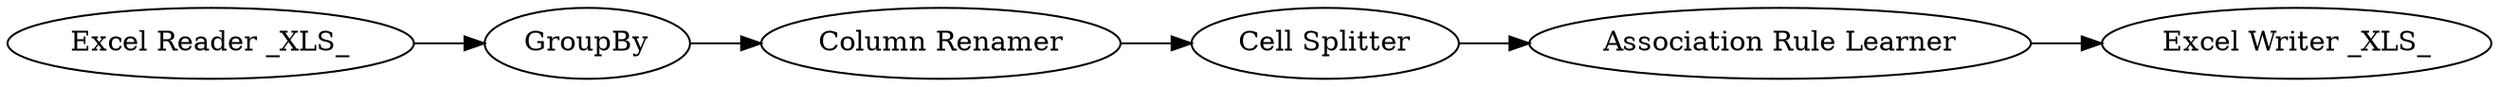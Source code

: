 digraph {
	2 [label=GroupBy]
	3 [label="Cell Splitter"]
	4 [label="Association Rule Learner"]
	5 [label="Excel Writer _XLS_"]
	6 [label="Excel Reader _XLS_"]
	7 [label="Column Renamer"]
	2 -> 7
	3 -> 4
	4 -> 5
	6 -> 2
	7 -> 3
	rankdir=LR
}
